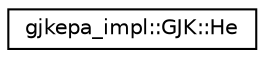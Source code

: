 digraph G
{
  edge [fontname="Helvetica",fontsize="10",labelfontname="Helvetica",labelfontsize="10"];
  node [fontname="Helvetica",fontsize="10",shape=record];
  rankdir="LR";
  Node1 [label="gjkepa_impl::GJK::He",height=0.2,width=0.4,color="black", fillcolor="white", style="filled",URL="$structgjkepa__impl_1_1GJK_1_1He.html"];
}
